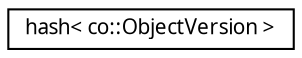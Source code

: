digraph "Graphical Class Hierarchy"
{
  edge [fontname="Sans",fontsize="10",labelfontname="Sans",labelfontsize="10"];
  node [fontname="Sans",fontsize="10",shape=record];
  rankdir="LR";
  Node1 [label="hash\< co::ObjectVersion \>",height=0.2,width=0.4,color="black", fillcolor="white", style="filled",URL="$structhash_3_01co_1_1ObjectVersion_01_4.html",tooltip="ObjectVersion hash function. "];
}
